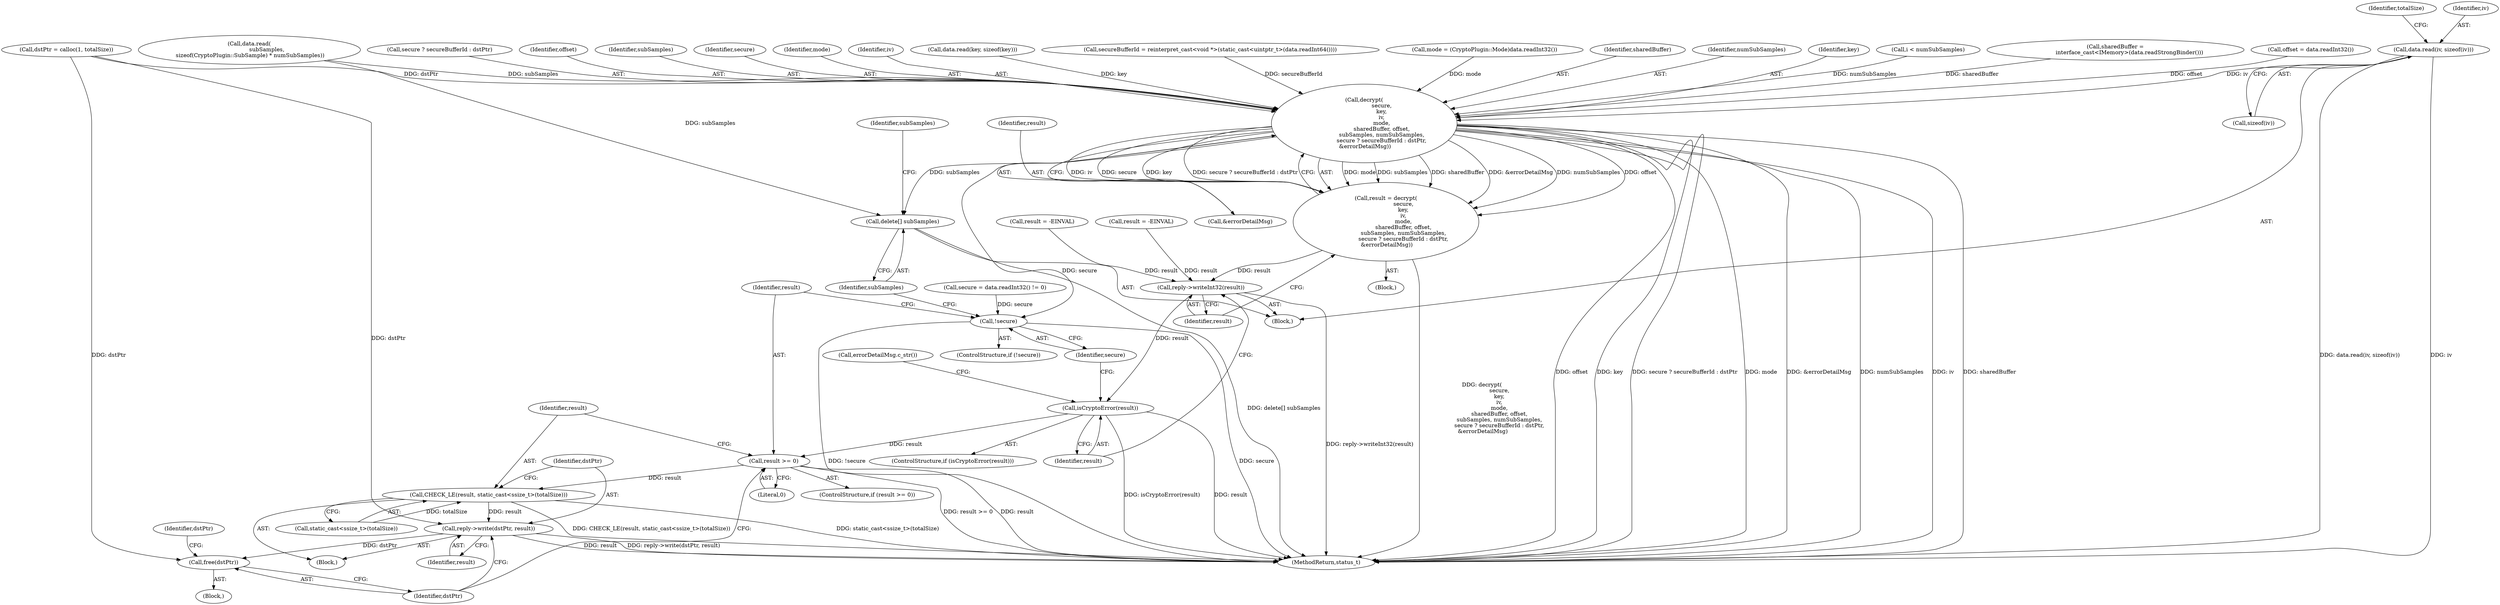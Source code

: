 digraph "0_Android_22f824feac43d5758f9a70b77f2aca840ba62c3b@API" {
"1000232" [label="(Call,data.read(iv, sizeof(iv)))"];
"1000378" [label="(Call,decrypt(\n                    secure,\n                    key,\n                    iv,\n                    mode,\n                    sharedBuffer, offset,\n                    subSamples, numSubSamples,\n                    secure ? secureBufferId : dstPtr,\n &errorDetailMsg))"];
"1000376" [label="(Call,result = decrypt(\n                    secure,\n                    key,\n                    iv,\n                    mode,\n                    sharedBuffer, offset,\n                    subSamples, numSubSamples,\n                    secure ? secureBufferId : dstPtr,\n &errorDetailMsg))"];
"1000393" [label="(Call,reply->writeInt32(result))"];
"1000396" [label="(Call,isCryptoError(result))"];
"1000406" [label="(Call,result >= 0)"];
"1000410" [label="(Call,CHECK_LE(result, static_cast<ssize_t>(totalSize)))"];
"1000415" [label="(Call,reply->write(dstPtr, result))"];
"1000418" [label="(Call,free(dstPtr))"];
"1000402" [label="(Call,!secure)"];
"1000423" [label="(Call,delete[] subSamples)"];
"1000419" [label="(Identifier,dstPtr)"];
"1000215" [label="(Call,secure = data.readInt32() != 0)"];
"1000301" [label="(Call,i < numSubSamples)"];
"1000380" [label="(Identifier,key)"];
"1000261" [label="(Call,data.read(\n                    subSamples,\n sizeof(CryptoPlugin::SubSample) * numSubSamples))"];
"1000241" [label="(Call,sharedBuffer =\n                interface_cast<IMemory>(data.readStrongBinder()))"];
"1000358" [label="(Call,result = -EINVAL)"];
"1000249" [label="(Call,offset = data.readInt32())"];
"1000408" [label="(Literal,0)"];
"1000387" [label="(Call,secure ? secureBufferId : dstPtr)"];
"1000375" [label="(Block,)"];
"1000384" [label="(Identifier,offset)"];
"1000385" [label="(Identifier,subSamples)"];
"1000400" [label="(Call,errorDetailMsg.c_str())"];
"1000376" [label="(Call,result = decrypt(\n                    secure,\n                    key,\n                    iv,\n                    mode,\n                    sharedBuffer, offset,\n                    subSamples, numSubSamples,\n                    secure ? secureBufferId : dstPtr,\n &errorDetailMsg))"];
"1000379" [label="(Identifier,secure)"];
"1000395" [label="(ControlStructure,if (isCryptoError(result)))"];
"1000401" [label="(ControlStructure,if (!secure))"];
"1000234" [label="(Call,sizeof(iv))"];
"1000415" [label="(Call,reply->write(dstPtr, result))"];
"1000377" [label="(Identifier,result)"];
"1000421" [label="(Identifier,dstPtr)"];
"1000391" [label="(Call,&errorDetailMsg)"];
"1000402" [label="(Call,!secure)"];
"1000403" [label="(Identifier,secure)"];
"1000471" [label="(MethodReturn,status_t)"];
"1000232" [label="(Call,data.read(iv, sizeof(iv)))"];
"1000393" [label="(Call,reply->writeInt32(result))"];
"1000382" [label="(Identifier,mode)"];
"1000405" [label="(ControlStructure,if (result >= 0))"];
"1000281" [label="(Call,dstPtr = calloc(1, totalSize))"];
"1000238" [label="(Identifier,totalSize)"];
"1000381" [label="(Identifier,iv)"];
"1000407" [label="(Identifier,result)"];
"1000409" [label="(Block,)"];
"1000378" [label="(Call,decrypt(\n                    secure,\n                    key,\n                    iv,\n                    mode,\n                    sharedBuffer, offset,\n                    subSamples, numSubSamples,\n                    secure ? secureBufferId : dstPtr,\n &errorDetailMsg))"];
"1000227" [label="(Call,data.read(key, sizeof(key)))"];
"1000416" [label="(Identifier,dstPtr)"];
"1000423" [label="(Call,delete[] subSamples)"];
"1000406" [label="(Call,result >= 0)"];
"1000424" [label="(Identifier,subSamples)"];
"1000410" [label="(Call,CHECK_LE(result, static_cast<ssize_t>(totalSize)))"];
"1000272" [label="(Call,secureBufferId = reinterpret_cast<void *>(static_cast<uintptr_t>(data.readInt64())))"];
"1000417" [label="(Identifier,result)"];
"1000209" [label="(Block,)"];
"1000394" [label="(Identifier,result)"];
"1000396" [label="(Call,isCryptoError(result))"];
"1000370" [label="(Call,result = -EINVAL)"];
"1000221" [label="(Call,mode = (CryptoPlugin::Mode)data.readInt32())"];
"1000426" [label="(Identifier,subSamples)"];
"1000404" [label="(Block,)"];
"1000397" [label="(Identifier,result)"];
"1000411" [label="(Identifier,result)"];
"1000383" [label="(Identifier,sharedBuffer)"];
"1000418" [label="(Call,free(dstPtr))"];
"1000412" [label="(Call,static_cast<ssize_t>(totalSize))"];
"1000386" [label="(Identifier,numSubSamples)"];
"1000233" [label="(Identifier,iv)"];
"1000232" -> "1000209"  [label="AST: "];
"1000232" -> "1000234"  [label="CFG: "];
"1000233" -> "1000232"  [label="AST: "];
"1000234" -> "1000232"  [label="AST: "];
"1000238" -> "1000232"  [label="CFG: "];
"1000232" -> "1000471"  [label="DDG: iv"];
"1000232" -> "1000471"  [label="DDG: data.read(iv, sizeof(iv))"];
"1000232" -> "1000378"  [label="DDG: iv"];
"1000378" -> "1000376"  [label="AST: "];
"1000378" -> "1000391"  [label="CFG: "];
"1000379" -> "1000378"  [label="AST: "];
"1000380" -> "1000378"  [label="AST: "];
"1000381" -> "1000378"  [label="AST: "];
"1000382" -> "1000378"  [label="AST: "];
"1000383" -> "1000378"  [label="AST: "];
"1000384" -> "1000378"  [label="AST: "];
"1000385" -> "1000378"  [label="AST: "];
"1000386" -> "1000378"  [label="AST: "];
"1000387" -> "1000378"  [label="AST: "];
"1000391" -> "1000378"  [label="AST: "];
"1000376" -> "1000378"  [label="CFG: "];
"1000378" -> "1000471"  [label="DDG: sharedBuffer"];
"1000378" -> "1000471"  [label="DDG: offset"];
"1000378" -> "1000471"  [label="DDG: key"];
"1000378" -> "1000471"  [label="DDG: secure ? secureBufferId : dstPtr"];
"1000378" -> "1000471"  [label="DDG: mode"];
"1000378" -> "1000471"  [label="DDG: &errorDetailMsg"];
"1000378" -> "1000471"  [label="DDG: numSubSamples"];
"1000378" -> "1000471"  [label="DDG: iv"];
"1000378" -> "1000376"  [label="DDG: mode"];
"1000378" -> "1000376"  [label="DDG: subSamples"];
"1000378" -> "1000376"  [label="DDG: sharedBuffer"];
"1000378" -> "1000376"  [label="DDG: &errorDetailMsg"];
"1000378" -> "1000376"  [label="DDG: numSubSamples"];
"1000378" -> "1000376"  [label="DDG: offset"];
"1000378" -> "1000376"  [label="DDG: iv"];
"1000378" -> "1000376"  [label="DDG: secure"];
"1000378" -> "1000376"  [label="DDG: key"];
"1000378" -> "1000376"  [label="DDG: secure ? secureBufferId : dstPtr"];
"1000227" -> "1000378"  [label="DDG: key"];
"1000221" -> "1000378"  [label="DDG: mode"];
"1000241" -> "1000378"  [label="DDG: sharedBuffer"];
"1000249" -> "1000378"  [label="DDG: offset"];
"1000261" -> "1000378"  [label="DDG: subSamples"];
"1000301" -> "1000378"  [label="DDG: numSubSamples"];
"1000272" -> "1000378"  [label="DDG: secureBufferId"];
"1000281" -> "1000378"  [label="DDG: dstPtr"];
"1000378" -> "1000402"  [label="DDG: secure"];
"1000378" -> "1000423"  [label="DDG: subSamples"];
"1000376" -> "1000375"  [label="AST: "];
"1000377" -> "1000376"  [label="AST: "];
"1000394" -> "1000376"  [label="CFG: "];
"1000376" -> "1000471"  [label="DDG: decrypt(\n                    secure,\n                    key,\n                    iv,\n                    mode,\n                    sharedBuffer, offset,\n                    subSamples, numSubSamples,\n                    secure ? secureBufferId : dstPtr,\n &errorDetailMsg)"];
"1000376" -> "1000393"  [label="DDG: result"];
"1000393" -> "1000209"  [label="AST: "];
"1000393" -> "1000394"  [label="CFG: "];
"1000394" -> "1000393"  [label="AST: "];
"1000397" -> "1000393"  [label="CFG: "];
"1000393" -> "1000471"  [label="DDG: reply->writeInt32(result)"];
"1000370" -> "1000393"  [label="DDG: result"];
"1000358" -> "1000393"  [label="DDG: result"];
"1000393" -> "1000396"  [label="DDG: result"];
"1000396" -> "1000395"  [label="AST: "];
"1000396" -> "1000397"  [label="CFG: "];
"1000397" -> "1000396"  [label="AST: "];
"1000400" -> "1000396"  [label="CFG: "];
"1000403" -> "1000396"  [label="CFG: "];
"1000396" -> "1000471"  [label="DDG: isCryptoError(result)"];
"1000396" -> "1000471"  [label="DDG: result"];
"1000396" -> "1000406"  [label="DDG: result"];
"1000406" -> "1000405"  [label="AST: "];
"1000406" -> "1000408"  [label="CFG: "];
"1000407" -> "1000406"  [label="AST: "];
"1000408" -> "1000406"  [label="AST: "];
"1000411" -> "1000406"  [label="CFG: "];
"1000419" -> "1000406"  [label="CFG: "];
"1000406" -> "1000471"  [label="DDG: result"];
"1000406" -> "1000471"  [label="DDG: result >= 0"];
"1000406" -> "1000410"  [label="DDG: result"];
"1000410" -> "1000409"  [label="AST: "];
"1000410" -> "1000412"  [label="CFG: "];
"1000411" -> "1000410"  [label="AST: "];
"1000412" -> "1000410"  [label="AST: "];
"1000416" -> "1000410"  [label="CFG: "];
"1000410" -> "1000471"  [label="DDG: static_cast<ssize_t>(totalSize)"];
"1000410" -> "1000471"  [label="DDG: CHECK_LE(result, static_cast<ssize_t>(totalSize))"];
"1000412" -> "1000410"  [label="DDG: totalSize"];
"1000410" -> "1000415"  [label="DDG: result"];
"1000415" -> "1000409"  [label="AST: "];
"1000415" -> "1000417"  [label="CFG: "];
"1000416" -> "1000415"  [label="AST: "];
"1000417" -> "1000415"  [label="AST: "];
"1000419" -> "1000415"  [label="CFG: "];
"1000415" -> "1000471"  [label="DDG: reply->write(dstPtr, result)"];
"1000415" -> "1000471"  [label="DDG: result"];
"1000281" -> "1000415"  [label="DDG: dstPtr"];
"1000415" -> "1000418"  [label="DDG: dstPtr"];
"1000418" -> "1000404"  [label="AST: "];
"1000418" -> "1000419"  [label="CFG: "];
"1000419" -> "1000418"  [label="AST: "];
"1000421" -> "1000418"  [label="CFG: "];
"1000281" -> "1000418"  [label="DDG: dstPtr"];
"1000402" -> "1000401"  [label="AST: "];
"1000402" -> "1000403"  [label="CFG: "];
"1000403" -> "1000402"  [label="AST: "];
"1000407" -> "1000402"  [label="CFG: "];
"1000424" -> "1000402"  [label="CFG: "];
"1000402" -> "1000471"  [label="DDG: !secure"];
"1000402" -> "1000471"  [label="DDG: secure"];
"1000215" -> "1000402"  [label="DDG: secure"];
"1000423" -> "1000209"  [label="AST: "];
"1000423" -> "1000424"  [label="CFG: "];
"1000424" -> "1000423"  [label="AST: "];
"1000426" -> "1000423"  [label="CFG: "];
"1000423" -> "1000471"  [label="DDG: delete[] subSamples"];
"1000261" -> "1000423"  [label="DDG: subSamples"];
}
